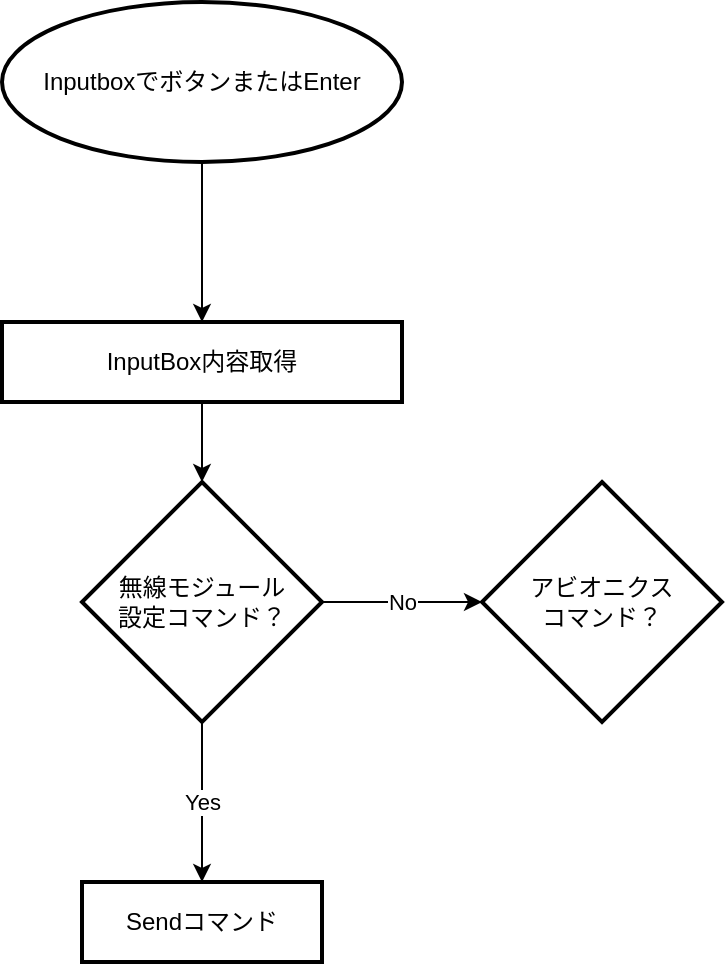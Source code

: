 <mxfile>
    <diagram id="SGVjsjKshjUXTUl1Bq9M" name="ページ1">
        <mxGraphModel dx="685" dy="582" grid="1" gridSize="10" guides="1" tooltips="1" connect="1" arrows="1" fold="1" page="1" pageScale="1" pageWidth="1169" pageHeight="827" math="0" shadow="0">
            <root>
                <mxCell id="0"/>
                <mxCell id="1" parent="0"/>
                <mxCell id="4" value="" style="edgeStyle=none;html=1;" edge="1" parent="1" source="2" target="3">
                    <mxGeometry relative="1" as="geometry"/>
                </mxCell>
                <mxCell id="2" value="InputboxでボタンまたはEnter" style="strokeWidth=2;html=1;shape=mxgraph.flowchart.start_1;whiteSpace=wrap;" vertex="1" parent="1">
                    <mxGeometry x="360" y="320" width="200" height="80" as="geometry"/>
                </mxCell>
                <mxCell id="10" value="" style="edgeStyle=none;html=1;" edge="1" parent="1" source="3" target="9">
                    <mxGeometry relative="1" as="geometry"/>
                </mxCell>
                <mxCell id="3" value="InputBox内容取得" style="whiteSpace=wrap;html=1;strokeWidth=2;" vertex="1" parent="1">
                    <mxGeometry x="360" y="480" width="200" height="40" as="geometry"/>
                </mxCell>
                <mxCell id="9" value="無線モジュール&lt;br&gt;設定コマンド？" style="rhombus;whiteSpace=wrap;html=1;strokeWidth=2;" vertex="1" parent="1">
                    <mxGeometry x="400" y="560" width="120" height="120" as="geometry"/>
                </mxCell>
                <mxCell id="11" value="アビオニクス&lt;br&gt;コマンド？" style="rhombus;whiteSpace=wrap;html=1;strokeWidth=2;" vertex="1" parent="1">
                    <mxGeometry x="600" y="560" width="120" height="120" as="geometry"/>
                </mxCell>
                <mxCell id="14" value="" style="endArrow=classic;html=1;exitX=1;exitY=0.5;exitDx=0;exitDy=0;entryX=0;entryY=0.5;entryDx=0;entryDy=0;" edge="1" parent="1" source="9" target="11">
                    <mxGeometry relative="1" as="geometry">
                        <mxPoint x="540" y="660" as="sourcePoint"/>
                        <mxPoint x="590" y="630" as="targetPoint"/>
                    </mxGeometry>
                </mxCell>
                <mxCell id="15" value="No" style="edgeLabel;resizable=0;html=1;align=center;verticalAlign=middle;rounded=0;" connectable="0" vertex="1" parent="14">
                    <mxGeometry relative="1" as="geometry"/>
                </mxCell>
                <mxCell id="16" value="" style="endArrow=classic;html=1;exitX=0.5;exitY=1;exitDx=0;exitDy=0;entryX=0.5;entryY=0;entryDx=0;entryDy=0;" edge="1" parent="1" source="9" target="18">
                    <mxGeometry relative="1" as="geometry">
                        <mxPoint x="530" y="630" as="sourcePoint"/>
                        <mxPoint x="410" y="740" as="targetPoint"/>
                    </mxGeometry>
                </mxCell>
                <mxCell id="17" value="Yes" style="edgeLabel;resizable=0;html=1;align=center;verticalAlign=middle;rounded=0;" connectable="0" vertex="1" parent="16">
                    <mxGeometry relative="1" as="geometry"/>
                </mxCell>
                <mxCell id="18" value="Sendコマンド" style="whiteSpace=wrap;html=1;strokeWidth=2;" vertex="1" parent="1">
                    <mxGeometry x="400" y="760" width="120" height="40" as="geometry"/>
                </mxCell>
            </root>
        </mxGraphModel>
    </diagram>
</mxfile>